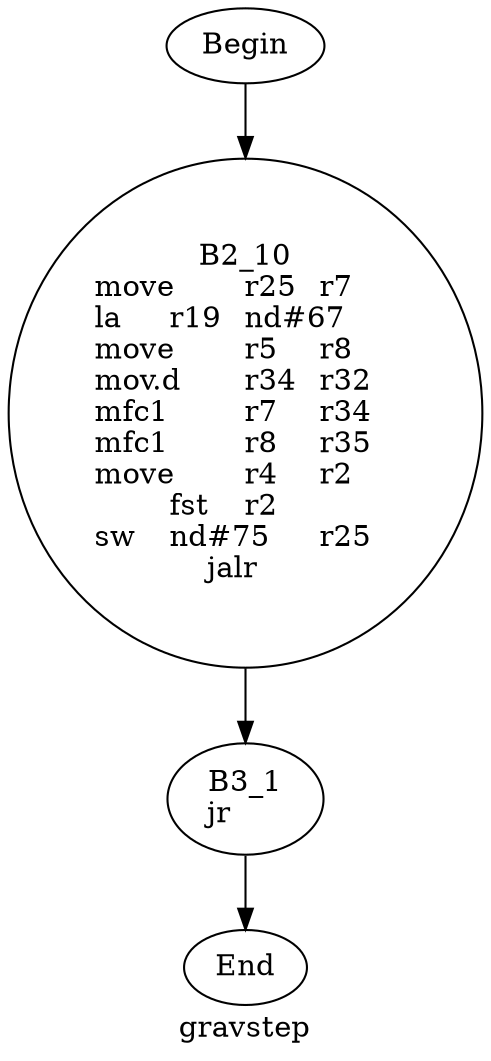 digraph G{
	label = "gravstep"	style = "dashed";
	color = purple;
	Node0 [label = "Begin"];
	Node0 -> {Node2 }
	Node1 [label = "End"];
	Node1 -> {}
	Node2 [label = "B2_10\nmove	r25	r7	\nla	r19	nd#67	\nmove	r5	r8	\nmov.d	r34	r32	\nmfc1	r7	r34	\nmfc1	r8	r35	\nmove	r4	r2	\nfst	r2	\nsw	nd#75	r25	\njalr	\n"];
	Node2 -> {Node3 }
	Node3 [label = "B3_1\njr	\n"];
	Node3 -> {Node1 }
}
